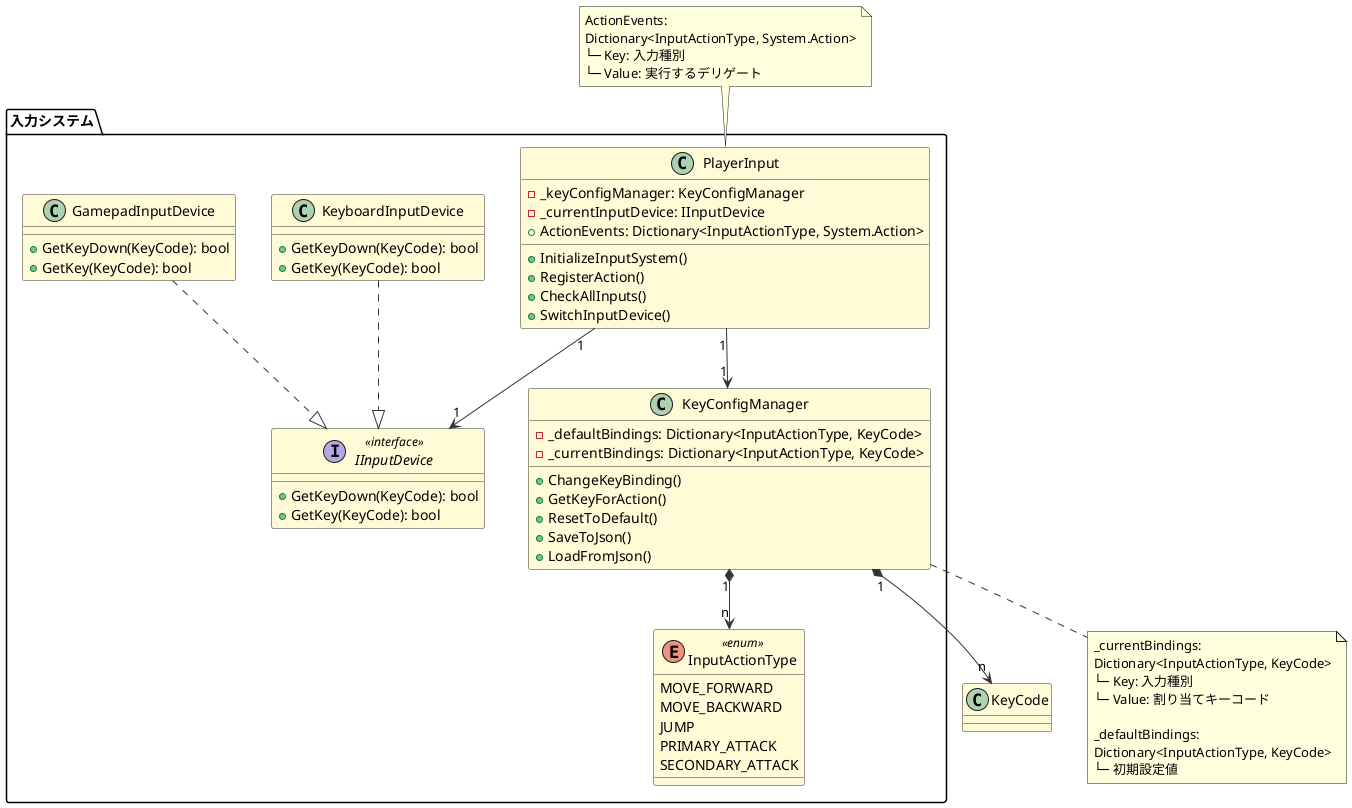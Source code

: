 @startuml InputSystemUML

skinparam class {
    BackgroundColor #FFFBD6
    BorderColor #333333
    ArrowColor #333333
}

package "入力システム" {
    enum InputActionType <<enum>> {
        MOVE_FORWARD
        MOVE_BACKWARD
        JUMP
        PRIMARY_ATTACK
        SECONDARY_ATTACK
    }

    class PlayerInput {
        -_keyConfigManager: KeyConfigManager
        -_currentInputDevice: IInputDevice
        +ActionEvents: Dictionary<InputActionType, System.Action>
        +InitializeInputSystem()
        +RegisterAction()
        +CheckAllInputs()
        +SwitchInputDevice()
    }

    interface IInputDevice <<interface>> {
        +GetKeyDown(KeyCode): bool
        +GetKey(KeyCode): bool
    }

    class KeyConfigManager {
        -_defaultBindings: Dictionary<InputActionType, KeyCode>
        -_currentBindings: Dictionary<InputActionType, KeyCode>
        +ChangeKeyBinding()
        +GetKeyForAction()
        +ResetToDefault()
        +SaveToJson()
        +LoadFromJson()
    }

    class KeyboardInputDevice {
        +GetKeyDown(KeyCode): bool
        +GetKey(KeyCode): bool
    }

    class GamepadInputDevice {
        +GetKeyDown(KeyCode): bool
        +GetKey(KeyCode): bool
    }
}

' 関係性定義
PlayerInput "1" --> "1" KeyConfigManager
PlayerInput "1" --> "1" IInputDevice
KeyConfigManager "1" *--> "n" InputActionType
KeyConfigManager "1" *--> "n" KeyCode

KeyboardInputDevice ..|> IInputDevice
GamepadInputDevice ..|> IInputDevice

' 辞書型の可視化
note top of PlayerInput
    ActionEvents:
    Dictionary<InputActionType, System.Action>
    └─ Key: 入力種別
    └─ Value: 実行するデリゲート
end note

note bottom of KeyConfigManager
    _currentBindings:
    Dictionary<InputActionType, KeyCode>
    └─ Key: 入力種別
    └─ Value: 割り当てキーコード

    _defaultBindings:
    Dictionary<InputActionType, KeyCode>
    └─ 初期設定値
end note

@enduml